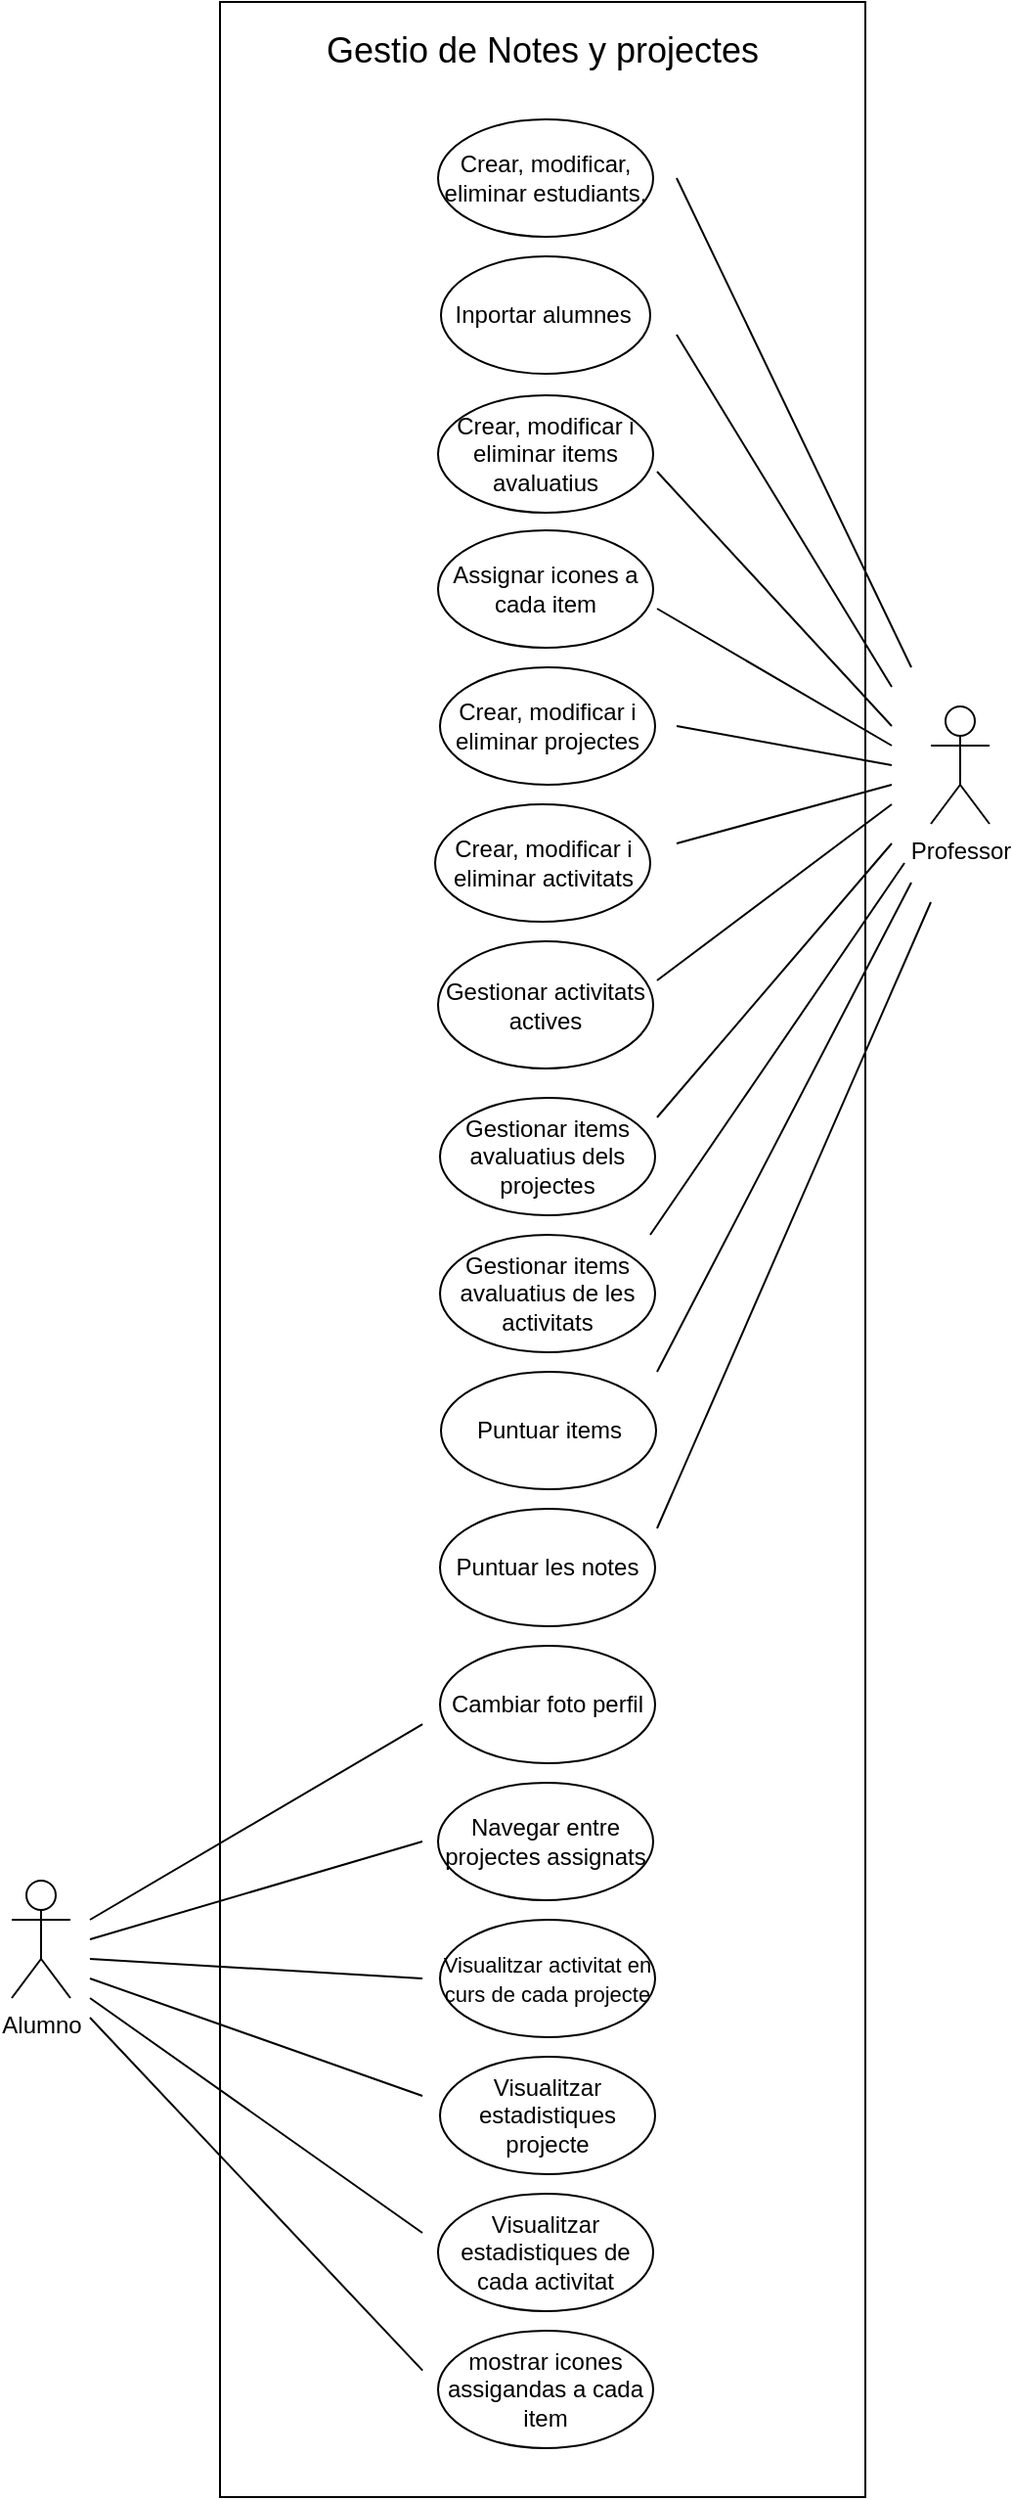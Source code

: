 <mxfile version="21.3.5" type="device">
  <diagram name="Página-1" id="aOoxLaG3cCwhgfPSvpCp">
    <mxGraphModel dx="2049" dy="1183" grid="1" gridSize="10" guides="1" tooltips="1" connect="1" arrows="1" fold="1" page="1" pageScale="1" pageWidth="827" pageHeight="1169" math="0" shadow="0">
      <root>
        <mxCell id="0" />
        <mxCell id="1" parent="0" />
        <mxCell id="cvoSOQj-2tnienmOJ4BA-48" value="" style="rounded=0;whiteSpace=wrap;html=1;" vertex="1" parent="1">
          <mxGeometry x="246.5" y="40" width="330" height="1275" as="geometry" />
        </mxCell>
        <mxCell id="cvoSOQj-2tnienmOJ4BA-1" value="Professor" style="shape=umlActor;verticalLabelPosition=bottom;verticalAlign=top;html=1;outlineConnect=0;" vertex="1" parent="1">
          <mxGeometry x="610" y="400" width="30" height="60" as="geometry" />
        </mxCell>
        <mxCell id="cvoSOQj-2tnienmOJ4BA-2" value="Alumno" style="shape=umlActor;verticalLabelPosition=bottom;verticalAlign=top;html=1;outlineConnect=0;" vertex="1" parent="1">
          <mxGeometry x="140" y="1000" width="30" height="60" as="geometry" />
        </mxCell>
        <mxCell id="cvoSOQj-2tnienmOJ4BA-5" value="&lt;font style=&quot;font-size: 18px;&quot;&gt;Gestio de Notes y projectes&lt;/font&gt;" style="text;html=1;strokeColor=none;fillColor=none;align=center;verticalAlign=middle;whiteSpace=wrap;rounded=0;" vertex="1" parent="1">
          <mxGeometry x="289" y="50" width="245" height="30" as="geometry" />
        </mxCell>
        <mxCell id="cvoSOQj-2tnienmOJ4BA-6" value="Crear, modificar, eliminar estudiants." style="ellipse;whiteSpace=wrap;html=1;" vertex="1" parent="1">
          <mxGeometry x="358" y="100" width="110" height="60" as="geometry" />
        </mxCell>
        <mxCell id="cvoSOQj-2tnienmOJ4BA-7" value="Inportar alumnes&amp;nbsp;" style="ellipse;whiteSpace=wrap;html=1;" vertex="1" parent="1">
          <mxGeometry x="359.5" y="170" width="107" height="60" as="geometry" />
        </mxCell>
        <mxCell id="cvoSOQj-2tnienmOJ4BA-10" value="Crear, modificar i eliminar items avaluatius" style="ellipse;whiteSpace=wrap;html=1;" vertex="1" parent="1">
          <mxGeometry x="358" y="241" width="110" height="60" as="geometry" />
        </mxCell>
        <mxCell id="cvoSOQj-2tnienmOJ4BA-11" value="Assignar icones a cada item" style="ellipse;whiteSpace=wrap;html=1;" vertex="1" parent="1">
          <mxGeometry x="358" y="310" width="110" height="60" as="geometry" />
        </mxCell>
        <mxCell id="cvoSOQj-2tnienmOJ4BA-12" value="Crear, modificar i eliminar projectes" style="ellipse;whiteSpace=wrap;html=1;" vertex="1" parent="1">
          <mxGeometry x="359" y="380" width="110" height="60" as="geometry" />
        </mxCell>
        <mxCell id="cvoSOQj-2tnienmOJ4BA-13" value="Crear, modificar i eliminar activitats" style="ellipse;whiteSpace=wrap;html=1;" vertex="1" parent="1">
          <mxGeometry x="356.5" y="450" width="110" height="60" as="geometry" />
        </mxCell>
        <mxCell id="cvoSOQj-2tnienmOJ4BA-14" value="Gestionar activitats actives" style="ellipse;whiteSpace=wrap;html=1;" vertex="1" parent="1">
          <mxGeometry x="358" y="520" width="110" height="65" as="geometry" />
        </mxCell>
        <mxCell id="cvoSOQj-2tnienmOJ4BA-15" value="Gestionar items avaluatius dels projectes" style="ellipse;whiteSpace=wrap;html=1;" vertex="1" parent="1">
          <mxGeometry x="359" y="600" width="110" height="60" as="geometry" />
        </mxCell>
        <mxCell id="cvoSOQj-2tnienmOJ4BA-16" value="Gestionar items avaluatius de les activitats" style="ellipse;whiteSpace=wrap;html=1;" vertex="1" parent="1">
          <mxGeometry x="359" y="670" width="110" height="60" as="geometry" />
        </mxCell>
        <mxCell id="cvoSOQj-2tnienmOJ4BA-17" value="Puntuar items" style="ellipse;whiteSpace=wrap;html=1;" vertex="1" parent="1">
          <mxGeometry x="359.5" y="740" width="110" height="60" as="geometry" />
        </mxCell>
        <mxCell id="cvoSOQj-2tnienmOJ4BA-18" value="Puntuar les notes" style="ellipse;whiteSpace=wrap;html=1;" vertex="1" parent="1">
          <mxGeometry x="359" y="810" width="110" height="60" as="geometry" />
        </mxCell>
        <mxCell id="cvoSOQj-2tnienmOJ4BA-19" value="Cambiar foto perfil" style="ellipse;whiteSpace=wrap;html=1;" vertex="1" parent="1">
          <mxGeometry x="359" y="880" width="110" height="60" as="geometry" />
        </mxCell>
        <mxCell id="cvoSOQj-2tnienmOJ4BA-20" value="Navegar entre projectes assignats" style="ellipse;whiteSpace=wrap;html=1;" vertex="1" parent="1">
          <mxGeometry x="358" y="950" width="110" height="60" as="geometry" />
        </mxCell>
        <mxCell id="cvoSOQj-2tnienmOJ4BA-21" value="&lt;font style=&quot;font-size: 11px;&quot;&gt;Visualitzar activitat en curs de cada projecte&lt;/font&gt;" style="ellipse;whiteSpace=wrap;html=1;" vertex="1" parent="1">
          <mxGeometry x="359" y="1020" width="110" height="60" as="geometry" />
        </mxCell>
        <mxCell id="cvoSOQj-2tnienmOJ4BA-22" value="Visualitzar estadistiques projecte" style="ellipse;whiteSpace=wrap;html=1;" vertex="1" parent="1">
          <mxGeometry x="359" y="1090" width="110" height="60" as="geometry" />
        </mxCell>
        <mxCell id="cvoSOQj-2tnienmOJ4BA-23" value="Visualitzar estadistiques de cada activitat" style="ellipse;whiteSpace=wrap;html=1;" vertex="1" parent="1">
          <mxGeometry x="358" y="1160" width="110" height="60" as="geometry" />
        </mxCell>
        <mxCell id="cvoSOQj-2tnienmOJ4BA-24" value="mostrar icones assigandas a cada item" style="ellipse;whiteSpace=wrap;html=1;" vertex="1" parent="1">
          <mxGeometry x="358" y="1230" width="110" height="60" as="geometry" />
        </mxCell>
        <mxCell id="cvoSOQj-2tnienmOJ4BA-27" value="" style="endArrow=none;html=1;rounded=0;entryX=0.344;entryY=0.693;entryDx=0;entryDy=0;entryPerimeter=0;" edge="1" parent="1">
          <mxGeometry width="50" height="50" relative="1" as="geometry">
            <mxPoint x="180" y="1020" as="sourcePoint" />
            <mxPoint x="350.08" y="920.11" as="targetPoint" />
          </mxGeometry>
        </mxCell>
        <mxCell id="cvoSOQj-2tnienmOJ4BA-28" value="" style="endArrow=none;html=1;rounded=0;" edge="1" parent="1">
          <mxGeometry width="50" height="50" relative="1" as="geometry">
            <mxPoint x="180" y="1030" as="sourcePoint" />
            <mxPoint x="350" y="980" as="targetPoint" />
          </mxGeometry>
        </mxCell>
        <mxCell id="cvoSOQj-2tnienmOJ4BA-29" value="" style="endArrow=none;html=1;rounded=0;" edge="1" parent="1">
          <mxGeometry width="50" height="50" relative="1" as="geometry">
            <mxPoint x="180" y="1040" as="sourcePoint" />
            <mxPoint x="350" y="1050" as="targetPoint" />
          </mxGeometry>
        </mxCell>
        <mxCell id="cvoSOQj-2tnienmOJ4BA-30" value="" style="endArrow=none;html=1;rounded=0;" edge="1" parent="1">
          <mxGeometry width="50" height="50" relative="1" as="geometry">
            <mxPoint x="350" y="1110" as="sourcePoint" />
            <mxPoint x="180" y="1050" as="targetPoint" />
          </mxGeometry>
        </mxCell>
        <mxCell id="cvoSOQj-2tnienmOJ4BA-31" value="" style="endArrow=none;html=1;rounded=0;" edge="1" parent="1">
          <mxGeometry width="50" height="50" relative="1" as="geometry">
            <mxPoint x="180" y="1060" as="sourcePoint" />
            <mxPoint x="350" y="1180" as="targetPoint" />
          </mxGeometry>
        </mxCell>
        <mxCell id="cvoSOQj-2tnienmOJ4BA-32" value="" style="endArrow=none;html=1;rounded=0;exitX=0.344;exitY=0.953;exitDx=0;exitDy=0;exitPerimeter=0;" edge="1" parent="1">
          <mxGeometry width="50" height="50" relative="1" as="geometry">
            <mxPoint x="350.08" y="1250.31" as="sourcePoint" />
            <mxPoint x="180" y="1070" as="targetPoint" />
          </mxGeometry>
        </mxCell>
        <mxCell id="cvoSOQj-2tnienmOJ4BA-34" value="" style="endArrow=none;html=1;rounded=0;" edge="1" parent="1">
          <mxGeometry width="50" height="50" relative="1" as="geometry">
            <mxPoint x="480" y="130" as="sourcePoint" />
            <mxPoint x="600" y="380" as="targetPoint" />
          </mxGeometry>
        </mxCell>
        <mxCell id="cvoSOQj-2tnienmOJ4BA-35" value="" style="endArrow=none;html=1;rounded=0;" edge="1" parent="1">
          <mxGeometry width="50" height="50" relative="1" as="geometry">
            <mxPoint x="480" y="210" as="sourcePoint" />
            <mxPoint x="590" y="390" as="targetPoint" />
          </mxGeometry>
        </mxCell>
        <mxCell id="cvoSOQj-2tnienmOJ4BA-36" value="" style="endArrow=none;html=1;rounded=0;" edge="1" parent="1">
          <mxGeometry width="50" height="50" relative="1" as="geometry">
            <mxPoint x="470" y="280" as="sourcePoint" />
            <mxPoint x="590" y="410" as="targetPoint" />
          </mxGeometry>
        </mxCell>
        <mxCell id="cvoSOQj-2tnienmOJ4BA-37" value="" style="endArrow=none;html=1;rounded=0;" edge="1" parent="1">
          <mxGeometry width="50" height="50" relative="1" as="geometry">
            <mxPoint x="470" y="350" as="sourcePoint" />
            <mxPoint x="590" y="420" as="targetPoint" />
          </mxGeometry>
        </mxCell>
        <mxCell id="cvoSOQj-2tnienmOJ4BA-39" value="" style="endArrow=none;html=1;rounded=0;" edge="1" parent="1">
          <mxGeometry width="50" height="50" relative="1" as="geometry">
            <mxPoint x="480" y="410" as="sourcePoint" />
            <mxPoint x="590" y="430" as="targetPoint" />
          </mxGeometry>
        </mxCell>
        <mxCell id="cvoSOQj-2tnienmOJ4BA-40" value="" style="endArrow=none;html=1;rounded=0;" edge="1" parent="1">
          <mxGeometry width="50" height="50" relative="1" as="geometry">
            <mxPoint x="480" y="470" as="sourcePoint" />
            <mxPoint x="590" y="440" as="targetPoint" />
          </mxGeometry>
        </mxCell>
        <mxCell id="cvoSOQj-2tnienmOJ4BA-41" value="" style="endArrow=none;html=1;rounded=0;" edge="1" parent="1">
          <mxGeometry width="50" height="50" relative="1" as="geometry">
            <mxPoint x="470" y="540" as="sourcePoint" />
            <mxPoint x="590" y="450" as="targetPoint" />
          </mxGeometry>
        </mxCell>
        <mxCell id="cvoSOQj-2tnienmOJ4BA-42" value="" style="endArrow=none;html=1;rounded=0;" edge="1" parent="1">
          <mxGeometry width="50" height="50" relative="1" as="geometry">
            <mxPoint x="470" y="610" as="sourcePoint" />
            <mxPoint x="590" y="470" as="targetPoint" />
          </mxGeometry>
        </mxCell>
        <mxCell id="cvoSOQj-2tnienmOJ4BA-43" value="" style="endArrow=none;html=1;rounded=0;" edge="1" parent="1">
          <mxGeometry width="50" height="50" relative="1" as="geometry">
            <mxPoint x="466.5" y="670" as="sourcePoint" />
            <mxPoint x="596.5" y="480" as="targetPoint" />
          </mxGeometry>
        </mxCell>
        <mxCell id="cvoSOQj-2tnienmOJ4BA-45" value="" style="endArrow=none;html=1;rounded=0;" edge="1" parent="1">
          <mxGeometry width="50" height="50" relative="1" as="geometry">
            <mxPoint x="470" y="740" as="sourcePoint" />
            <mxPoint x="600" y="490" as="targetPoint" />
          </mxGeometry>
        </mxCell>
        <mxCell id="cvoSOQj-2tnienmOJ4BA-46" value="" style="endArrow=none;html=1;rounded=0;" edge="1" parent="1">
          <mxGeometry width="50" height="50" relative="1" as="geometry">
            <mxPoint x="470" y="820" as="sourcePoint" />
            <mxPoint x="610" y="500" as="targetPoint" />
          </mxGeometry>
        </mxCell>
      </root>
    </mxGraphModel>
  </diagram>
</mxfile>
